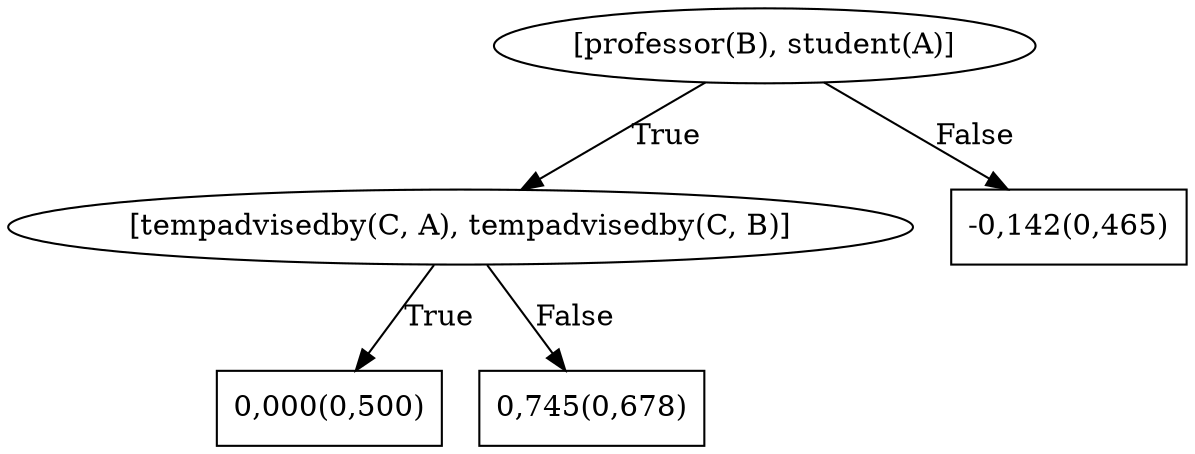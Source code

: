 digraph G{ 
1[label = "[professor(B), student(A)]"];
1 -> 2[label="True"];
1 -> 3[label="False"];
2[label = "[tempadvisedby(C, A), tempadvisedby(C, B)]"];
2 -> 4[label="True"];
2 -> 5[label="False"];
4[shape = box,label = "0,000(0,500)"];
5[shape = box,label = "0,745(0,678)"];
3[shape = box,label = "-0,142(0,465)"];
}
